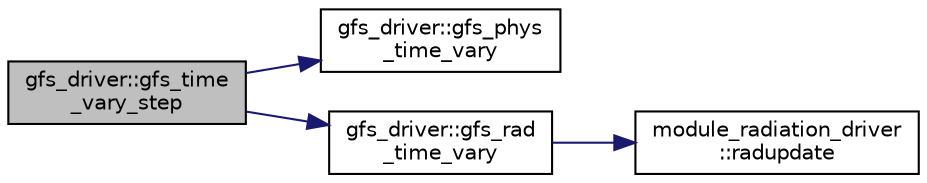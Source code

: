 digraph "gfs_driver::gfs_time_vary_step"
{
  edge [fontname="Helvetica",fontsize="10",labelfontname="Helvetica",labelfontsize="10"];
  node [fontname="Helvetica",fontsize="10",shape=record];
  rankdir="LR";
  Node3 [label="gfs_driver::gfs_time\l_vary_step",height=0.2,width=0.4,color="black", fillcolor="grey75", style="filled", fontcolor="black"];
  Node3 -> Node4 [color="midnightblue",fontsize="10",style="solid",fontname="Helvetica"];
  Node4 [label="gfs_driver::gfs_phys\l_time_vary",height=0.2,width=0.4,color="black", fillcolor="white", style="filled",URL="$namespacegfs__driver.html#a9085d55c53755e5dd9cfae5665dc8a60"];
  Node3 -> Node5 [color="midnightblue",fontsize="10",style="solid",fontname="Helvetica"];
  Node5 [label="gfs_driver::gfs_rad\l_time_vary",height=0.2,width=0.4,color="black", fillcolor="white", style="filled",URL="$namespacegfs__driver.html#a1d85ae05ce74656622bac0724c16e47b"];
  Node5 -> Node6 [color="midnightblue",fontsize="10",style="solid",fontname="Helvetica"];
  Node6 [label="module_radiation_driver\l::radupdate",height=0.2,width=0.4,color="black", fillcolor="white", style="filled",URL="$group__module__radiation__driver.html#ga28280ee9ea8ee0d183ab9d541a31b718",tooltip="This subroutine checks and updates time sensitive data used by radiation computations. This subroutine needs to be placed inside the time advancement loop but outside of the horizontal grid loop. It is invoked at radiation calling frequncy but before any actual radiative transfer computations. "];
}
